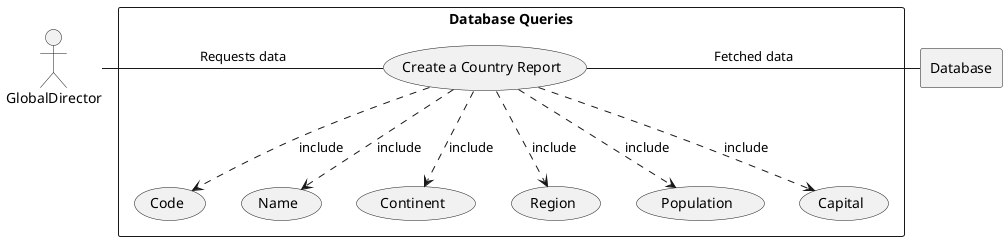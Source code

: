 @startuml

actor GlobalDirector as "GlobalDirector"

rectangle Database

rectangle "Database Queries" {
    usecase Usecase1 as "Create a Country Report"

    usecase column1 as "Code"

    usecase column2 as "Name"

    usecase column3 as "Continent"

    usecase column4 as "Region"

    usecase column5 as "Population"

    usecase column6 as "Capital"

    GlobalDirector - Usecase1 : "Requests data"
    Usecase1 ..> column1 : include
    Usecase1 ..> column2 : include
    Usecase1 ..> column3 : include
    Usecase1 ..> column4 : include
    Usecase1 ..> column5 : include
    Usecase1 ..> column6 : include
    Usecase1 - Database : "Fetched data"
}

@enduml
